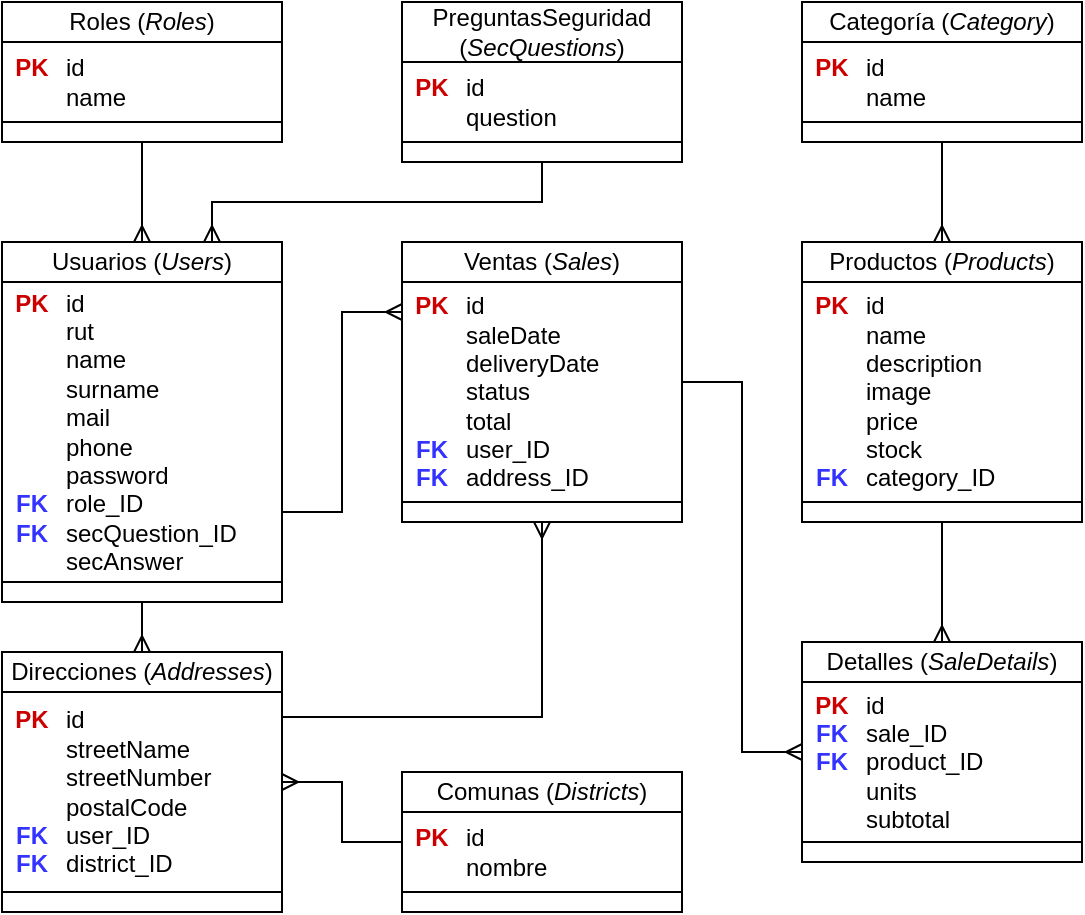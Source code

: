 <mxfile version="20.3.0" type="device"><diagram id="S4Ixt9AaHghmHKfmyDB8" name="Página-1"><mxGraphModel dx="1240" dy="790" grid="1" gridSize="10" guides="1" tooltips="1" connect="1" arrows="1" fold="1" page="1" pageScale="1" pageWidth="827" pageHeight="583" math="0" shadow="0"><root><mxCell id="0"/><mxCell id="1" parent="0"/><mxCell id="inyo4VHfRvfPiX2xE4YV-23" value="" style="group" vertex="1" connectable="0" parent="1"><mxGeometry x="20" y="345" width="140" height="130" as="geometry"/></mxCell><mxCell id="inyo4VHfRvfPiX2xE4YV-17" value="&lt;b&gt;&lt;font style=&quot;&quot;&gt;&lt;font color=&quot;#cc0000&quot;&gt;PK&lt;/font&gt;&lt;br&gt;&amp;nbsp;&lt;br&gt;&amp;nbsp;&lt;br&gt;&amp;nbsp;&lt;br&gt;&lt;font color=&quot;#3333ff&quot;&gt;FK&lt;/font&gt;&lt;br&gt;&lt;font color=&quot;#3333ff&quot;&gt;FK&lt;/font&gt;&lt;br&gt;&lt;/font&gt;&lt;/b&gt;" style="rounded=0;whiteSpace=wrap;html=1;fontFamily=Helvetica;fontColor=#000000;strokeColor=none;" vertex="1" parent="inyo4VHfRvfPiX2xE4YV-23"><mxGeometry y="20" width="30" height="100" as="geometry"/></mxCell><mxCell id="inyo4VHfRvfPiX2xE4YV-18" value="id&lt;br&gt;streetName&lt;br&gt;streetNumber&lt;br&gt;postalCode&lt;br&gt;user_ID&lt;br&gt;district_ID" style="rounded=0;whiteSpace=wrap;html=1;fontFamily=Helvetica;fontColor=#000000;strokeColor=none;align=left;" vertex="1" parent="inyo4VHfRvfPiX2xE4YV-23"><mxGeometry x="30" y="20" width="110" height="100" as="geometry"/></mxCell><mxCell id="inyo4VHfRvfPiX2xE4YV-19" value="&lt;font face=&quot;Helvetica&quot;&gt;Direcciones (&lt;i&gt;Addresses&lt;/i&gt;)&lt;/font&gt;" style="rounded=0;whiteSpace=wrap;html=1;fontFamily=Lucida Console;fontColor=#000000;labelBackgroundColor=none;" vertex="1" parent="inyo4VHfRvfPiX2xE4YV-23"><mxGeometry width="140" height="20" as="geometry"/></mxCell><mxCell id="inyo4VHfRvfPiX2xE4YV-20" value="" style="rounded=0;whiteSpace=wrap;html=1;fontFamily=Lucida Console;fontColor=#FFFFFF;" vertex="1" parent="inyo4VHfRvfPiX2xE4YV-23"><mxGeometry y="120" width="140" height="10" as="geometry"/></mxCell><mxCell id="inyo4VHfRvfPiX2xE4YV-21" value="" style="rounded=0;whiteSpace=wrap;html=1;labelBorderColor=#FFFFFF;fontFamily=Lucida Console;fontColor=#FFFFFF;fillColor=none;" vertex="1" parent="inyo4VHfRvfPiX2xE4YV-23"><mxGeometry width="140" height="130" as="geometry"/></mxCell><mxCell id="inyo4VHfRvfPiX2xE4YV-24" value="" style="group" vertex="1" connectable="0" parent="1"><mxGeometry x="220" y="405" width="140" height="70" as="geometry"/></mxCell><mxCell id="inyo4VHfRvfPiX2xE4YV-8" value="&lt;b&gt;&lt;font color=&quot;#cc0000&quot;&gt;PK&lt;/font&gt;&lt;br&gt;&amp;nbsp;&lt;br&gt;&lt;/b&gt;" style="rounded=0;whiteSpace=wrap;html=1;fontFamily=Helvetica;fontColor=#000000;strokeColor=none;" vertex="1" parent="inyo4VHfRvfPiX2xE4YV-24"><mxGeometry y="20" width="30" height="40" as="geometry"/></mxCell><mxCell id="inyo4VHfRvfPiX2xE4YV-10" value="id&lt;br&gt;nombre" style="rounded=0;whiteSpace=wrap;html=1;fontFamily=Helvetica;fontColor=#000000;strokeColor=none;align=left;" vertex="1" parent="inyo4VHfRvfPiX2xE4YV-24"><mxGeometry x="30" y="20" width="110" height="40" as="geometry"/></mxCell><mxCell id="inyo4VHfRvfPiX2xE4YV-7" value="&lt;font face=&quot;Helvetica&quot;&gt;Comunas (&lt;i&gt;Districts&lt;/i&gt;)&lt;/font&gt;" style="rounded=0;whiteSpace=wrap;html=1;fontFamily=Lucida Console;fontColor=#000000;labelBackgroundColor=none;" vertex="1" parent="inyo4VHfRvfPiX2xE4YV-24"><mxGeometry width="140" height="20" as="geometry"/></mxCell><mxCell id="inyo4VHfRvfPiX2xE4YV-9" value="" style="rounded=0;whiteSpace=wrap;html=1;fontFamily=Lucida Console;fontColor=#FFFFFF;" vertex="1" parent="inyo4VHfRvfPiX2xE4YV-24"><mxGeometry y="60" width="140" height="10" as="geometry"/></mxCell><mxCell id="inyo4VHfRvfPiX2xE4YV-11" value="" style="rounded=0;whiteSpace=wrap;html=1;labelBorderColor=#FFFFFF;fontFamily=Lucida Console;fontColor=#FFFFFF;fillColor=none;" vertex="1" parent="inyo4VHfRvfPiX2xE4YV-24"><mxGeometry width="140" height="70" as="geometry"/></mxCell><mxCell id="inyo4VHfRvfPiX2xE4YV-31" value="" style="group" vertex="1" connectable="0" parent="1"><mxGeometry x="20" y="140" width="140" height="180" as="geometry"/></mxCell><mxCell id="inyo4VHfRvfPiX2xE4YV-26" value="&lt;b&gt;&lt;font style=&quot;&quot;&gt;&lt;font color=&quot;#cc0000&quot;&gt;PK&lt;/font&gt;&lt;br&gt;&amp;nbsp;&lt;br&gt;&amp;nbsp;&lt;br&gt;&amp;nbsp;&lt;br&gt;&amp;nbsp;&lt;br&gt;&amp;nbsp;&lt;br&gt;&amp;nbsp;&lt;br&gt;&lt;font color=&quot;#3333ff&quot;&gt;FK&lt;/font&gt;&lt;br&gt;&lt;font color=&quot;#3333ff&quot;&gt;FK&lt;/font&gt;&lt;br&gt;&amp;nbsp;&lt;br&gt;&lt;/font&gt;&lt;/b&gt;" style="rounded=0;whiteSpace=wrap;html=1;fontFamily=Helvetica;fontColor=#000000;strokeColor=none;" vertex="1" parent="inyo4VHfRvfPiX2xE4YV-31"><mxGeometry y="20" width="30" height="150" as="geometry"/></mxCell><mxCell id="inyo4VHfRvfPiX2xE4YV-27" value="id&lt;br&gt;rut&lt;br&gt;name&lt;br&gt;surname&lt;br&gt;mail&lt;br&gt;phone&lt;br&gt;password&lt;br&gt;role_ID&lt;br&gt;secQuestion_ID&lt;br&gt;secAnswer" style="rounded=0;whiteSpace=wrap;html=1;fontFamily=Helvetica;fontColor=#000000;strokeColor=none;align=left;" vertex="1" parent="inyo4VHfRvfPiX2xE4YV-31"><mxGeometry x="30" y="20" width="110" height="150" as="geometry"/></mxCell><mxCell id="inyo4VHfRvfPiX2xE4YV-28" value="&lt;font face=&quot;Helvetica&quot;&gt;Usuarios (&lt;i&gt;Users&lt;/i&gt;)&lt;/font&gt;" style="rounded=0;whiteSpace=wrap;html=1;fontFamily=Lucida Console;fontColor=#000000;labelBackgroundColor=none;" vertex="1" parent="inyo4VHfRvfPiX2xE4YV-31"><mxGeometry width="140" height="20" as="geometry"/></mxCell><mxCell id="inyo4VHfRvfPiX2xE4YV-29" value="" style="rounded=0;whiteSpace=wrap;html=1;fontFamily=Lucida Console;fontColor=#FFFFFF;" vertex="1" parent="inyo4VHfRvfPiX2xE4YV-31"><mxGeometry y="170" width="140" height="10" as="geometry"/></mxCell><mxCell id="inyo4VHfRvfPiX2xE4YV-30" value="" style="rounded=0;whiteSpace=wrap;html=1;labelBorderColor=#FFFFFF;fontFamily=Lucida Console;fontColor=#FFFFFF;fillColor=none;" vertex="1" parent="inyo4VHfRvfPiX2xE4YV-31"><mxGeometry width="140" height="180" as="geometry"/></mxCell><mxCell id="inyo4VHfRvfPiX2xE4YV-38" value="" style="group" vertex="1" connectable="0" parent="1"><mxGeometry x="20" y="20" width="140" height="70" as="geometry"/></mxCell><mxCell id="inyo4VHfRvfPiX2xE4YV-33" value="&lt;b&gt;&lt;font style=&quot;&quot;&gt;&lt;font color=&quot;#cc0000&quot;&gt;PK&lt;/font&gt;&lt;br&gt;&amp;nbsp;&lt;br&gt;&lt;/font&gt;&lt;/b&gt;" style="rounded=0;whiteSpace=wrap;html=1;fontFamily=Helvetica;fontColor=#000000;strokeColor=none;" vertex="1" parent="inyo4VHfRvfPiX2xE4YV-38"><mxGeometry y="20" width="30" height="40" as="geometry"/></mxCell><mxCell id="inyo4VHfRvfPiX2xE4YV-34" value="id&lt;br&gt;name" style="rounded=0;whiteSpace=wrap;html=1;fontFamily=Helvetica;fontColor=#000000;strokeColor=none;align=left;" vertex="1" parent="inyo4VHfRvfPiX2xE4YV-38"><mxGeometry x="30" y="20" width="110" height="40" as="geometry"/></mxCell><mxCell id="inyo4VHfRvfPiX2xE4YV-35" value="&lt;font face=&quot;Helvetica&quot;&gt;Roles (&lt;i&gt;Roles&lt;/i&gt;)&lt;/font&gt;" style="rounded=0;whiteSpace=wrap;html=1;fontFamily=Lucida Console;fontColor=#000000;labelBackgroundColor=none;" vertex="1" parent="inyo4VHfRvfPiX2xE4YV-38"><mxGeometry width="140" height="20" as="geometry"/></mxCell><mxCell id="inyo4VHfRvfPiX2xE4YV-36" value="" style="rounded=0;whiteSpace=wrap;html=1;fontFamily=Lucida Console;fontColor=#FFFFFF;" vertex="1" parent="inyo4VHfRvfPiX2xE4YV-38"><mxGeometry y="60" width="140" height="10" as="geometry"/></mxCell><mxCell id="inyo4VHfRvfPiX2xE4YV-37" value="" style="rounded=0;whiteSpace=wrap;html=1;labelBorderColor=#FFFFFF;fontFamily=Lucida Console;fontColor=#FFFFFF;fillColor=none;" vertex="1" parent="inyo4VHfRvfPiX2xE4YV-38"><mxGeometry width="140" height="70" as="geometry"/></mxCell><mxCell id="inyo4VHfRvfPiX2xE4YV-53" value="" style="group" vertex="1" connectable="0" parent="1"><mxGeometry x="420" y="20" width="140" height="70" as="geometry"/></mxCell><mxCell id="inyo4VHfRvfPiX2xE4YV-54" value="&lt;b&gt;&lt;font style=&quot;&quot;&gt;&lt;font color=&quot;#cc0000&quot;&gt;PK&lt;/font&gt;&lt;br&gt;&amp;nbsp;&lt;br&gt;&lt;/font&gt;&lt;/b&gt;" style="rounded=0;whiteSpace=wrap;html=1;fontFamily=Helvetica;fontColor=#000000;strokeColor=none;" vertex="1" parent="inyo4VHfRvfPiX2xE4YV-53"><mxGeometry y="20" width="30" height="40" as="geometry"/></mxCell><mxCell id="inyo4VHfRvfPiX2xE4YV-55" value="id&lt;br&gt;name" style="rounded=0;whiteSpace=wrap;html=1;fontFamily=Helvetica;fontColor=#000000;strokeColor=none;align=left;" vertex="1" parent="inyo4VHfRvfPiX2xE4YV-53"><mxGeometry x="30" y="20" width="110" height="40" as="geometry"/></mxCell><mxCell id="inyo4VHfRvfPiX2xE4YV-56" value="&lt;font face=&quot;Helvetica&quot;&gt;Categoría (&lt;i&gt;Category&lt;/i&gt;)&lt;/font&gt;" style="rounded=0;whiteSpace=wrap;html=1;fontFamily=Lucida Console;fontColor=#000000;labelBackgroundColor=none;" vertex="1" parent="inyo4VHfRvfPiX2xE4YV-53"><mxGeometry width="140" height="20" as="geometry"/></mxCell><mxCell id="inyo4VHfRvfPiX2xE4YV-57" value="" style="rounded=0;whiteSpace=wrap;html=1;fontFamily=Lucida Console;fontColor=#FFFFFF;" vertex="1" parent="inyo4VHfRvfPiX2xE4YV-53"><mxGeometry y="60" width="140" height="10" as="geometry"/></mxCell><mxCell id="inyo4VHfRvfPiX2xE4YV-58" value="" style="rounded=0;whiteSpace=wrap;html=1;labelBorderColor=#FFFFFF;fontFamily=Lucida Console;fontColor=#FFFFFF;fillColor=none;" vertex="1" parent="inyo4VHfRvfPiX2xE4YV-53"><mxGeometry width="140" height="70" as="geometry"/></mxCell><mxCell id="inyo4VHfRvfPiX2xE4YV-71" value="" style="group" vertex="1" connectable="0" parent="1"><mxGeometry x="420" y="140" width="140" height="140" as="geometry"/></mxCell><mxCell id="inyo4VHfRvfPiX2xE4YV-60" value="&lt;b&gt;&lt;font style=&quot;&quot;&gt;&lt;font color=&quot;#cc0000&quot;&gt;PK&lt;/font&gt;&lt;br&gt;&amp;nbsp;&lt;br&gt;&amp;nbsp;&lt;br&gt;&amp;nbsp;&lt;br&gt;&amp;nbsp;&lt;br&gt;&lt;br&gt;&lt;font color=&quot;#3333ff&quot;&gt;FK&lt;/font&gt;&lt;br&gt;&lt;/font&gt;&lt;/b&gt;" style="rounded=0;whiteSpace=wrap;html=1;fontFamily=Helvetica;fontColor=#000000;strokeColor=none;" vertex="1" parent="inyo4VHfRvfPiX2xE4YV-71"><mxGeometry y="20" width="30" height="110" as="geometry"/></mxCell><mxCell id="inyo4VHfRvfPiX2xE4YV-61" value="id&lt;br&gt;name&lt;br&gt;description&lt;br&gt;image&lt;br&gt;price&lt;br&gt;stock&lt;br&gt;category_ID" style="rounded=0;whiteSpace=wrap;html=1;fontFamily=Helvetica;fontColor=#000000;strokeColor=none;align=left;" vertex="1" parent="inyo4VHfRvfPiX2xE4YV-71"><mxGeometry x="30" y="20" width="110" height="110" as="geometry"/></mxCell><mxCell id="inyo4VHfRvfPiX2xE4YV-62" value="&lt;font face=&quot;Helvetica&quot;&gt;Productos (&lt;i&gt;Products&lt;/i&gt;)&lt;/font&gt;" style="rounded=0;whiteSpace=wrap;html=1;fontFamily=Lucida Console;fontColor=#000000;labelBackgroundColor=none;" vertex="1" parent="inyo4VHfRvfPiX2xE4YV-71"><mxGeometry width="140" height="20" as="geometry"/></mxCell><mxCell id="inyo4VHfRvfPiX2xE4YV-63" value="" style="rounded=0;whiteSpace=wrap;html=1;fontFamily=Lucida Console;fontColor=#FFFFFF;" vertex="1" parent="inyo4VHfRvfPiX2xE4YV-71"><mxGeometry y="130" width="140" height="10" as="geometry"/></mxCell><mxCell id="inyo4VHfRvfPiX2xE4YV-64" value="" style="rounded=0;whiteSpace=wrap;html=1;labelBorderColor=#FFFFFF;fontFamily=Lucida Console;fontColor=#FFFFFF;fillColor=none;" vertex="1" parent="inyo4VHfRvfPiX2xE4YV-71"><mxGeometry width="140" height="140" as="geometry"/></mxCell><mxCell id="inyo4VHfRvfPiX2xE4YV-80" value="" style="group" vertex="1" connectable="0" parent="1"><mxGeometry x="420" y="340" width="140" height="110" as="geometry"/></mxCell><mxCell id="inyo4VHfRvfPiX2xE4YV-73" value="&lt;b&gt;&lt;font style=&quot;&quot;&gt;&lt;font color=&quot;#cc0000&quot;&gt;PK&lt;/font&gt;&lt;br&gt;&lt;font color=&quot;#3333ff&quot;&gt;FK&lt;/font&gt;&lt;br&gt;&lt;font color=&quot;#3333ff&quot;&gt;FK&lt;br&gt;&lt;/font&gt;&lt;br&gt;&lt;br&gt;&lt;/font&gt;&lt;/b&gt;" style="rounded=0;whiteSpace=wrap;html=1;fontFamily=Helvetica;fontColor=#000000;strokeColor=none;" vertex="1" parent="inyo4VHfRvfPiX2xE4YV-80"><mxGeometry y="20" width="30" height="80" as="geometry"/></mxCell><mxCell id="inyo4VHfRvfPiX2xE4YV-74" value="id&lt;br&gt;sale_ID&lt;br&gt;product_ID&lt;br&gt;units&lt;br&gt;subtotal" style="rounded=0;whiteSpace=wrap;html=1;fontFamily=Helvetica;fontColor=#000000;strokeColor=none;align=left;" vertex="1" parent="inyo4VHfRvfPiX2xE4YV-80"><mxGeometry x="30" y="20" width="110" height="80" as="geometry"/></mxCell><mxCell id="inyo4VHfRvfPiX2xE4YV-75" value="" style="rounded=0;whiteSpace=wrap;html=1;fontFamily=Lucida Console;fontColor=#FFFFFF;" vertex="1" parent="inyo4VHfRvfPiX2xE4YV-80"><mxGeometry y="100" width="140" height="10" as="geometry"/></mxCell><mxCell id="inyo4VHfRvfPiX2xE4YV-76" value="&lt;font face=&quot;Helvetica&quot;&gt;Detalles (&lt;i&gt;SaleDetails&lt;/i&gt;)&lt;/font&gt;" style="rounded=0;whiteSpace=wrap;html=1;fontFamily=Lucida Console;fontColor=#000000;labelBackgroundColor=none;" vertex="1" parent="inyo4VHfRvfPiX2xE4YV-80"><mxGeometry width="140" height="20" as="geometry"/></mxCell><mxCell id="inyo4VHfRvfPiX2xE4YV-77" value="" style="rounded=0;whiteSpace=wrap;html=1;labelBorderColor=#FFFFFF;fontFamily=Lucida Console;fontColor=#FFFFFF;fillColor=none;" vertex="1" parent="inyo4VHfRvfPiX2xE4YV-80"><mxGeometry width="140" height="110" as="geometry"/></mxCell><mxCell id="inyo4VHfRvfPiX2xE4YV-81" style="edgeStyle=orthogonalEdgeStyle;rounded=0;orthogonalLoop=1;jettySize=auto;html=1;exitX=0;exitY=0.5;exitDx=0;exitDy=0;entryX=1;entryY=0.5;entryDx=0;entryDy=0;fontFamily=Helvetica;fontColor=#CC0000;startArrow=none;startFill=0;endArrow=ERmany;endFill=0;" edge="1" parent="1" source="inyo4VHfRvfPiX2xE4YV-11" target="inyo4VHfRvfPiX2xE4YV-21"><mxGeometry relative="1" as="geometry"/></mxCell><mxCell id="inyo4VHfRvfPiX2xE4YV-86" style="edgeStyle=orthogonalEdgeStyle;rounded=0;orthogonalLoop=1;jettySize=auto;html=1;exitX=1;exitY=0.75;exitDx=0;exitDy=0;entryX=0;entryY=0.25;entryDx=0;entryDy=0;fontFamily=Helvetica;fontColor=#CC0000;endArrow=ERmany;endFill=0;" edge="1" parent="1" source="inyo4VHfRvfPiX2xE4YV-30" target="inyo4VHfRvfPiX2xE4YV-51"><mxGeometry relative="1" as="geometry"/></mxCell><mxCell id="inyo4VHfRvfPiX2xE4YV-87" style="edgeStyle=orthogonalEdgeStyle;rounded=0;orthogonalLoop=1;jettySize=auto;html=1;exitX=1;exitY=0.25;exitDx=0;exitDy=0;entryX=0.5;entryY=1;entryDx=0;entryDy=0;fontFamily=Helvetica;fontColor=#CC0000;endArrow=ERmany;endFill=0;" edge="1" parent="1" source="inyo4VHfRvfPiX2xE4YV-21" target="inyo4VHfRvfPiX2xE4YV-51"><mxGeometry relative="1" as="geometry"/></mxCell><mxCell id="inyo4VHfRvfPiX2xE4YV-88" style="edgeStyle=orthogonalEdgeStyle;rounded=0;orthogonalLoop=1;jettySize=auto;html=1;exitX=0.5;exitY=0;exitDx=0;exitDy=0;entryX=0.5;entryY=1;entryDx=0;entryDy=0;fontFamily=Helvetica;fontColor=#CC0000;startArrow=ERmany;startFill=0;endArrow=none;endFill=0;" edge="1" parent="1" source="inyo4VHfRvfPiX2xE4YV-21" target="inyo4VHfRvfPiX2xE4YV-30"><mxGeometry relative="1" as="geometry"/></mxCell><mxCell id="inyo4VHfRvfPiX2xE4YV-89" style="edgeStyle=orthogonalEdgeStyle;rounded=0;orthogonalLoop=1;jettySize=auto;html=1;exitX=0.5;exitY=1;exitDx=0;exitDy=0;entryX=0.5;entryY=0;entryDx=0;entryDy=0;fontFamily=Helvetica;fontColor=#CC0000;endArrow=ERmany;endFill=0;startArrow=none;startFill=0;" edge="1" parent="1" source="inyo4VHfRvfPiX2xE4YV-37" target="inyo4VHfRvfPiX2xE4YV-30"><mxGeometry relative="1" as="geometry"/></mxCell><mxCell id="inyo4VHfRvfPiX2xE4YV-90" style="edgeStyle=orthogonalEdgeStyle;rounded=0;orthogonalLoop=1;jettySize=auto;html=1;exitX=0.5;exitY=1;exitDx=0;exitDy=0;entryX=0.5;entryY=0;entryDx=0;entryDy=0;fontFamily=Helvetica;fontColor=#CC0000;endArrow=ERmany;endFill=0;" edge="1" parent="1" source="inyo4VHfRvfPiX2xE4YV-58" target="inyo4VHfRvfPiX2xE4YV-64"><mxGeometry relative="1" as="geometry"/></mxCell><mxCell id="inyo4VHfRvfPiX2xE4YV-91" style="edgeStyle=orthogonalEdgeStyle;rounded=0;orthogonalLoop=1;jettySize=auto;html=1;exitX=0.5;exitY=1;exitDx=0;exitDy=0;entryX=0.5;entryY=0;entryDx=0;entryDy=0;fontFamily=Helvetica;fontColor=#CC0000;startArrow=none;startFill=0;endArrow=ERmany;endFill=0;" edge="1" parent="1" source="inyo4VHfRvfPiX2xE4YV-64" target="inyo4VHfRvfPiX2xE4YV-77"><mxGeometry relative="1" as="geometry"/></mxCell><mxCell id="inyo4VHfRvfPiX2xE4YV-92" style="edgeStyle=orthogonalEdgeStyle;rounded=0;orthogonalLoop=1;jettySize=auto;html=1;exitX=1;exitY=0.5;exitDx=0;exitDy=0;entryX=0;entryY=0.5;entryDx=0;entryDy=0;fontFamily=Helvetica;fontColor=#CC0000;endArrow=ERmany;endFill=0;" edge="1" parent="1" source="inyo4VHfRvfPiX2xE4YV-51" target="inyo4VHfRvfPiX2xE4YV-77"><mxGeometry relative="1" as="geometry"/></mxCell><mxCell id="inyo4VHfRvfPiX2xE4YV-45" value="" style="group" vertex="1" connectable="0" parent="1"><mxGeometry x="220" y="20" width="140" height="80" as="geometry"/></mxCell><mxCell id="inyo4VHfRvfPiX2xE4YV-40" value="&lt;b&gt;&lt;font style=&quot;&quot;&gt;&lt;font color=&quot;#cc0000&quot;&gt;PK&lt;/font&gt;&lt;br&gt;&amp;nbsp;&lt;br&gt;&lt;/font&gt;&lt;/b&gt;" style="rounded=0;whiteSpace=wrap;html=1;fontFamily=Helvetica;fontColor=#000000;strokeColor=none;" vertex="1" parent="inyo4VHfRvfPiX2xE4YV-45"><mxGeometry y="30" width="30" height="40" as="geometry"/></mxCell><mxCell id="inyo4VHfRvfPiX2xE4YV-41" value="id&lt;br&gt;question" style="rounded=0;whiteSpace=wrap;html=1;fontFamily=Helvetica;fontColor=#000000;strokeColor=none;align=left;" vertex="1" parent="inyo4VHfRvfPiX2xE4YV-45"><mxGeometry x="30" y="30" width="110" height="40" as="geometry"/></mxCell><mxCell id="inyo4VHfRvfPiX2xE4YV-42" value="&lt;font face=&quot;Helvetica&quot;&gt;PreguntasSeguridad (&lt;i&gt;SecQuestions&lt;/i&gt;)&lt;/font&gt;" style="rounded=0;whiteSpace=wrap;html=1;fontFamily=Lucida Console;fontColor=#000000;labelBackgroundColor=none;" vertex="1" parent="inyo4VHfRvfPiX2xE4YV-45"><mxGeometry width="140" height="30" as="geometry"/></mxCell><mxCell id="inyo4VHfRvfPiX2xE4YV-43" value="" style="rounded=0;whiteSpace=wrap;html=1;fontFamily=Lucida Console;fontColor=#FFFFFF;" vertex="1" parent="inyo4VHfRvfPiX2xE4YV-45"><mxGeometry y="70" width="140" height="10" as="geometry"/></mxCell><mxCell id="inyo4VHfRvfPiX2xE4YV-44" value="" style="rounded=0;whiteSpace=wrap;html=1;labelBorderColor=#FFFFFF;fontFamily=Lucida Console;fontColor=#FFFFFF;fillColor=none;" vertex="1" parent="inyo4VHfRvfPiX2xE4YV-45"><mxGeometry width="140" height="80" as="geometry"/></mxCell><mxCell id="inyo4VHfRvfPiX2xE4YV-93" value="" style="group" vertex="1" connectable="0" parent="1"><mxGeometry x="220" y="140" width="140" height="140" as="geometry"/></mxCell><mxCell id="inyo4VHfRvfPiX2xE4YV-47" value="&lt;b&gt;&lt;font style=&quot;&quot;&gt;&lt;font color=&quot;#cc0000&quot;&gt;PK&lt;/font&gt;&lt;br&gt;&amp;nbsp;&lt;br&gt;&amp;nbsp;&lt;br&gt;&amp;nbsp;&lt;br&gt;&amp;nbsp;&lt;br&gt;&lt;font color=&quot;#3333ff&quot;&gt;FK&lt;/font&gt;&lt;br&gt;&lt;font color=&quot;#3333ff&quot;&gt;FK&lt;/font&gt;&lt;br&gt;&lt;/font&gt;&lt;/b&gt;" style="rounded=0;whiteSpace=wrap;html=1;fontFamily=Helvetica;fontColor=#000000;strokeColor=none;" vertex="1" parent="inyo4VHfRvfPiX2xE4YV-93"><mxGeometry y="20" width="30" height="110" as="geometry"/></mxCell><mxCell id="inyo4VHfRvfPiX2xE4YV-48" value="id&lt;br&gt;saleDate&lt;br&gt;deliveryDate&lt;br&gt;status&lt;br&gt;total&lt;br&gt;user_ID&lt;br&gt;address_ID" style="rounded=0;whiteSpace=wrap;html=1;fontFamily=Helvetica;fontColor=#000000;strokeColor=none;align=left;" vertex="1" parent="inyo4VHfRvfPiX2xE4YV-93"><mxGeometry x="30" y="20" width="110" height="110" as="geometry"/></mxCell><mxCell id="inyo4VHfRvfPiX2xE4YV-50" value="" style="rounded=0;whiteSpace=wrap;html=1;fontFamily=Lucida Console;fontColor=#FFFFFF;" vertex="1" parent="inyo4VHfRvfPiX2xE4YV-93"><mxGeometry y="130" width="140" height="10" as="geometry"/></mxCell><mxCell id="inyo4VHfRvfPiX2xE4YV-49" value="&lt;font face=&quot;Helvetica&quot;&gt;Ventas (&lt;i&gt;Sales&lt;/i&gt;)&lt;/font&gt;" style="rounded=0;whiteSpace=wrap;html=1;fontFamily=Lucida Console;fontColor=#000000;labelBackgroundColor=none;" vertex="1" parent="inyo4VHfRvfPiX2xE4YV-93"><mxGeometry width="140" height="20" as="geometry"/></mxCell><mxCell id="inyo4VHfRvfPiX2xE4YV-51" value="" style="rounded=0;whiteSpace=wrap;html=1;labelBorderColor=#FFFFFF;fontFamily=Lucida Console;fontColor=#FFFFFF;fillColor=none;" vertex="1" parent="inyo4VHfRvfPiX2xE4YV-93"><mxGeometry width="140" height="140" as="geometry"/></mxCell><mxCell id="inyo4VHfRvfPiX2xE4YV-94" style="edgeStyle=orthogonalEdgeStyle;rounded=0;orthogonalLoop=1;jettySize=auto;html=1;exitX=0.5;exitY=1;exitDx=0;exitDy=0;entryX=0.75;entryY=0;entryDx=0;entryDy=0;fontFamily=Helvetica;fontColor=#CC0000;startArrow=none;startFill=0;endArrow=ERmany;endFill=0;" edge="1" parent="1" source="inyo4VHfRvfPiX2xE4YV-44" target="inyo4VHfRvfPiX2xE4YV-30"><mxGeometry relative="1" as="geometry"/></mxCell></root></mxGraphModel></diagram></mxfile>